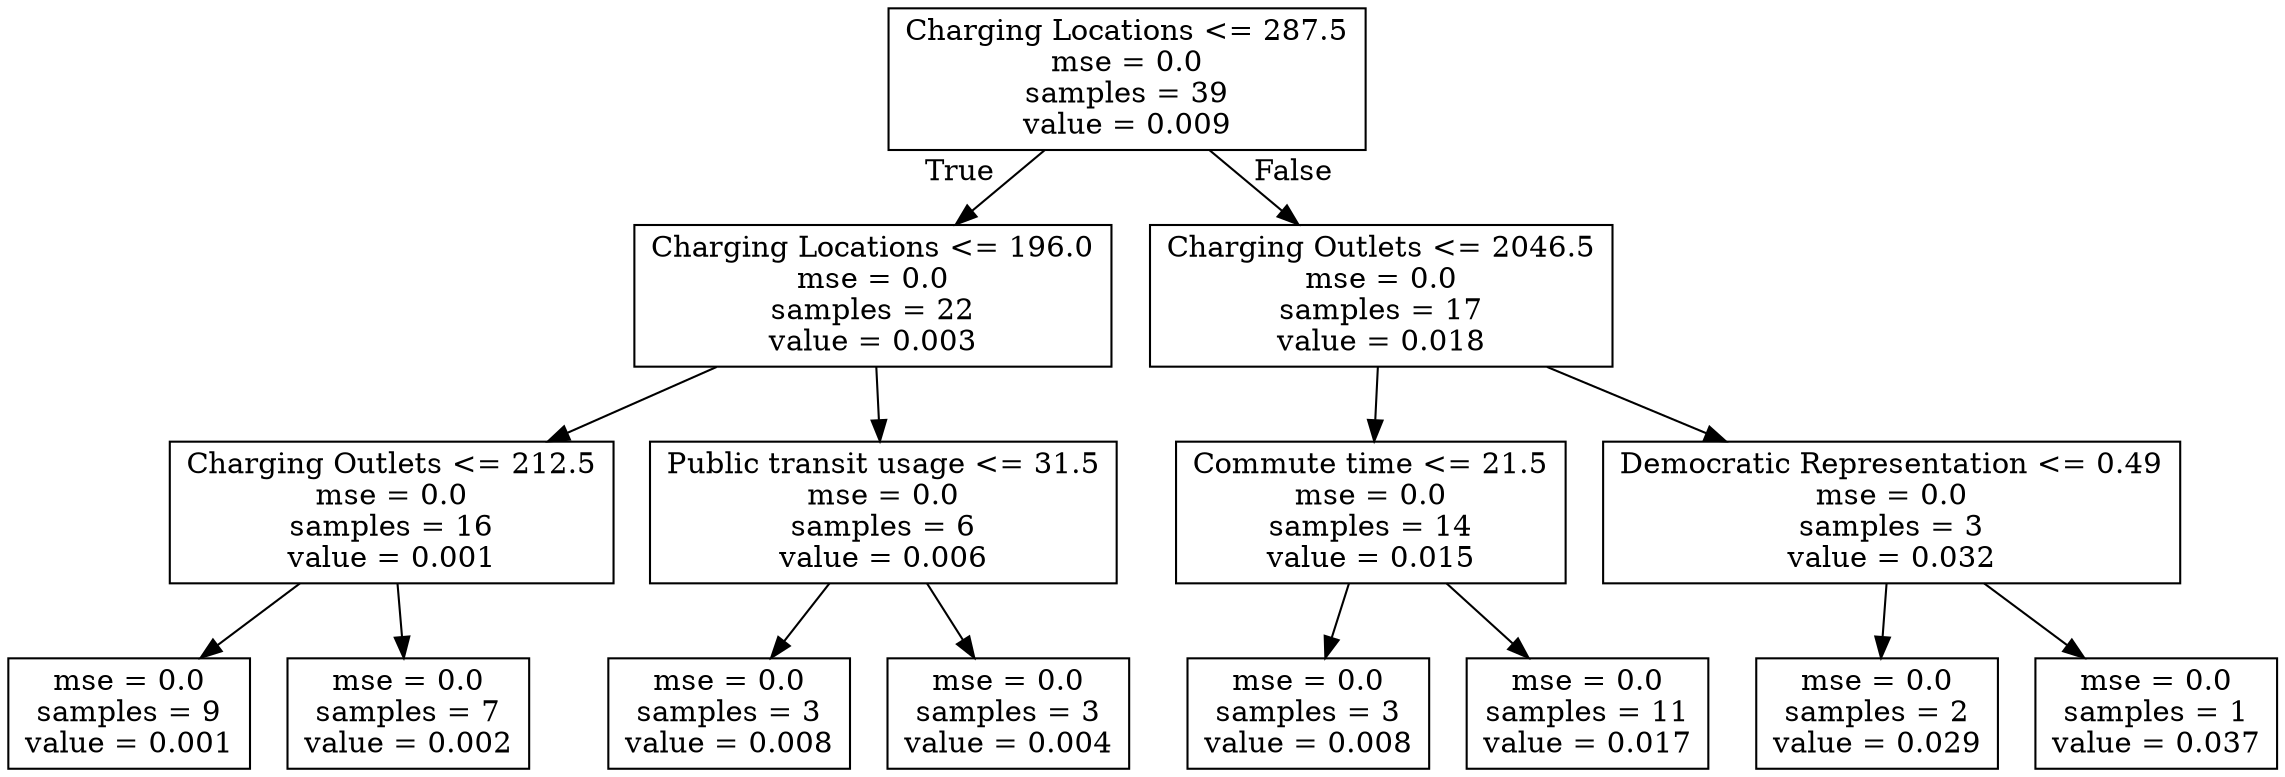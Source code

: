 digraph Tree {
node [shape=box] ;
0 [label="Charging Locations <= 287.5\nmse = 0.0\nsamples = 39\nvalue = 0.009"] ;
1 [label="Charging Locations <= 196.0\nmse = 0.0\nsamples = 22\nvalue = 0.003"] ;
0 -> 1 [labeldistance=2.5, labelangle=45, headlabel="True"] ;
2 [label="Charging Outlets <= 212.5\nmse = 0.0\nsamples = 16\nvalue = 0.001"] ;
1 -> 2 ;
3 [label="mse = 0.0\nsamples = 9\nvalue = 0.001"] ;
2 -> 3 ;
4 [label="mse = 0.0\nsamples = 7\nvalue = 0.002"] ;
2 -> 4 ;
5 [label="Public transit usage <= 31.5\nmse = 0.0\nsamples = 6\nvalue = 0.006"] ;
1 -> 5 ;
6 [label="mse = 0.0\nsamples = 3\nvalue = 0.008"] ;
5 -> 6 ;
7 [label="mse = 0.0\nsamples = 3\nvalue = 0.004"] ;
5 -> 7 ;
8 [label="Charging Outlets <= 2046.5\nmse = 0.0\nsamples = 17\nvalue = 0.018"] ;
0 -> 8 [labeldistance=2.5, labelangle=-45, headlabel="False"] ;
9 [label="Commute time <= 21.5\nmse = 0.0\nsamples = 14\nvalue = 0.015"] ;
8 -> 9 ;
10 [label="mse = 0.0\nsamples = 3\nvalue = 0.008"] ;
9 -> 10 ;
11 [label="mse = 0.0\nsamples = 11\nvalue = 0.017"] ;
9 -> 11 ;
12 [label="Democratic Representation <= 0.49\nmse = 0.0\nsamples = 3\nvalue = 0.032"] ;
8 -> 12 ;
13 [label="mse = 0.0\nsamples = 2\nvalue = 0.029"] ;
12 -> 13 ;
14 [label="mse = 0.0\nsamples = 1\nvalue = 0.037"] ;
12 -> 14 ;
}